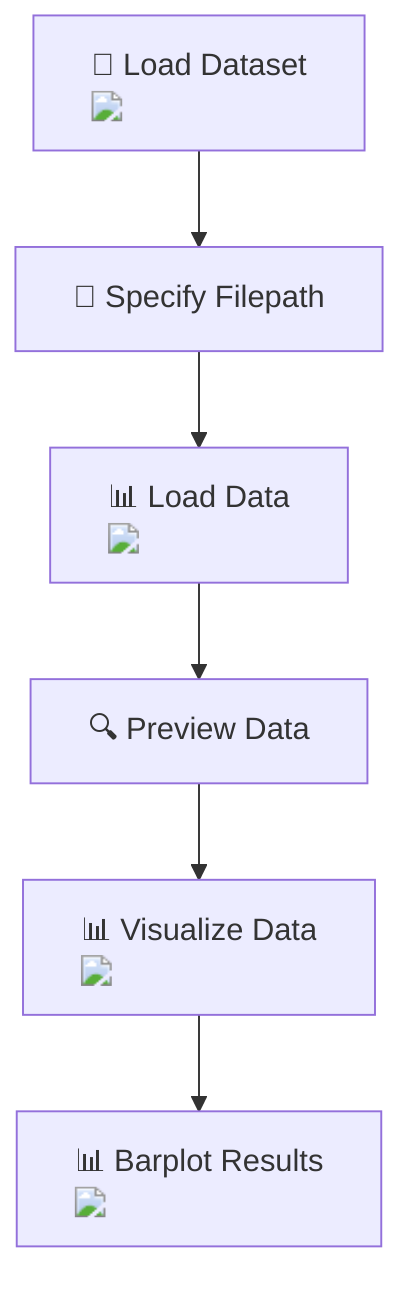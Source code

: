 flowchart TD
    A["📂 Load Dataset <img src='icons/file.svg' />"] --> B["📝 Specify Filepath"]
    B --> C["📊 Load Data <img src='icons/table.svg' />"]
    C --> D["🔍 Preview Data"]
    D --> E["📊 Visualize Data <img src='dummy_plots/scatter_plot_template.svg' />"]
    E --> F["📊 Barplot Results <img src='dummy_plots/barplot_template.svg' />"]
